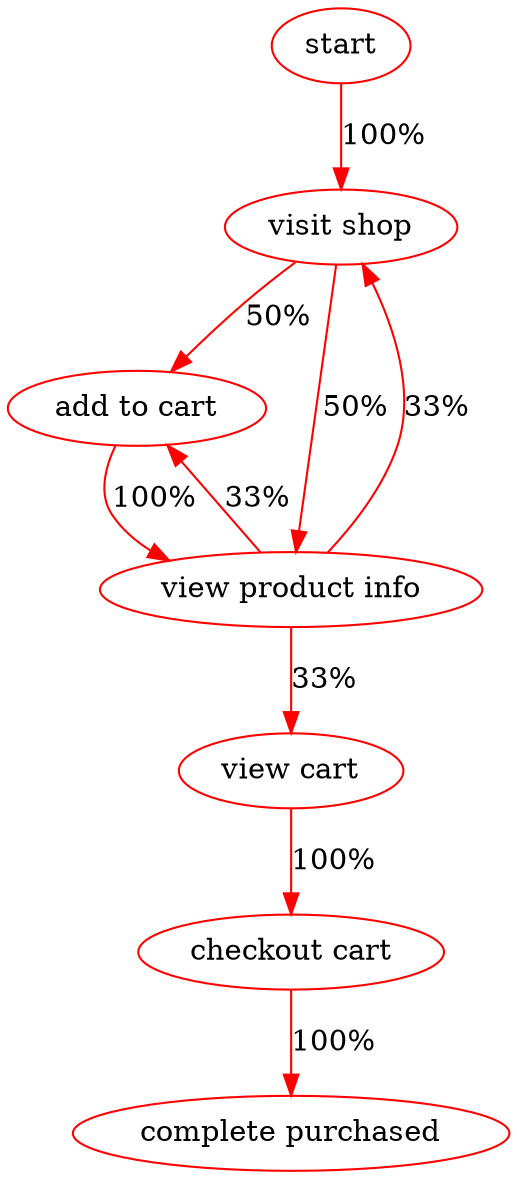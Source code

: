 digraph {
	start [label=start color=red shape=oval]
	"visit shop" [label="visit shop" color=red shape=oval]
	start -> "visit shop" [label="100%" color=red shape=oval]
	"add to cart" [label="add to cart" color=red shape=oval]
	"view product info" [label="view product info" color=red shape=oval]
	"add to cart" -> "view product info" [label="100%" color=red shape=oval]
	"visit shop" [label="visit shop" color=red shape=oval]
	"view product info" [label="view product info" color=red shape=oval]
	"visit shop" -> "view product info" [label="50%" color=red shape=oval]
	"add to cart" [label="add to cart" color=red shape=oval]
	"visit shop" -> "add to cart" [label="50%" color=red shape=oval]
	"view cart" [label="view cart" color=red shape=oval]
	"checkout cart" [label="checkout cart" color=red shape=oval]
	"view cart" -> "checkout cart" [label="100%" color=red shape=oval]
	"view product info" [label="view product info" color=red shape=oval]
	"visit shop" [label="visit shop" color=red shape=oval]
	"view product info" -> "visit shop" [label="33%" color=red shape=oval]
	"add to cart" [label="add to cart" color=red shape=oval]
	"view product info" -> "add to cart" [label="33%" color=red shape=oval]
	"view cart" [label="view cart" color=red shape=oval]
	"view product info" -> "view cart" [label="33%" color=red shape=oval]
	"checkout cart" [label="checkout cart" color=red shape=oval]
	"complete purchased" [label="complete purchased" color=red shape=oval]
	"checkout cart" -> "complete purchased" [label="100%" color=red shape=oval]
}
